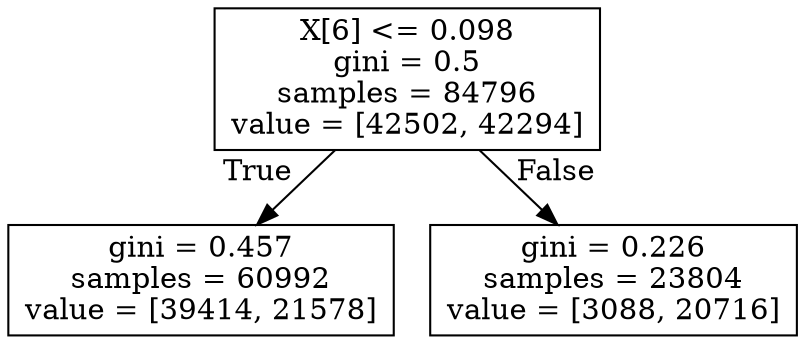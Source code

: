 digraph Tree {
node [shape=box] ;
0 [label="X[6] <= 0.098\ngini = 0.5\nsamples = 84796\nvalue = [42502, 42294]"] ;
1 [label="gini = 0.457\nsamples = 60992\nvalue = [39414, 21578]"] ;
0 -> 1 [labeldistance=2.5, labelangle=45, headlabel="True"] ;
2 [label="gini = 0.226\nsamples = 23804\nvalue = [3088, 20716]"] ;
0 -> 2 [labeldistance=2.5, labelangle=-45, headlabel="False"] ;
}